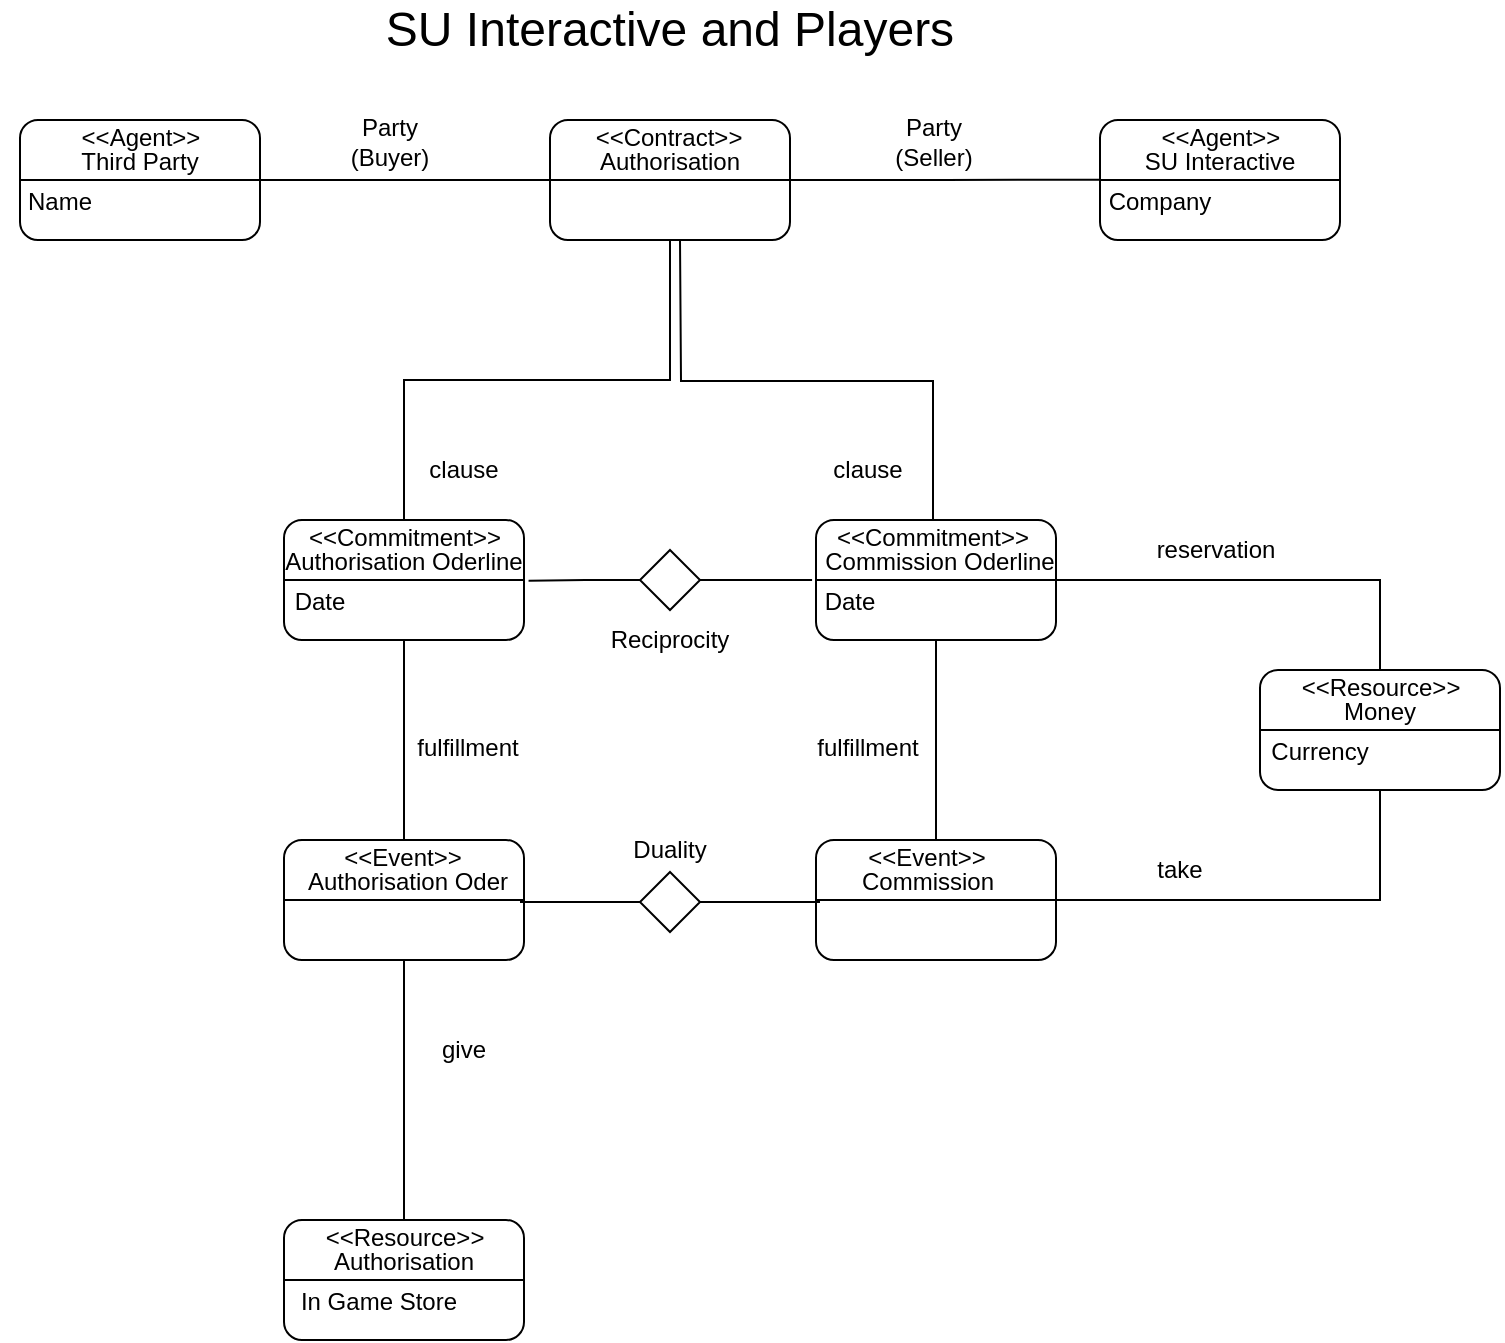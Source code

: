 <mxfile version="15.5.8" type="github"><diagram id="f0gYBg6eV_TWnXE1XEZ3" name="Page-1"><mxGraphModel dx="1422" dy="762" grid="1" gridSize="10" guides="1" tooltips="1" connect="1" arrows="1" fold="1" page="1" pageScale="1" pageWidth="1169" pageHeight="827" math="0" shadow="0"><root><mxCell id="0"/><mxCell id="1" parent="0"/><mxCell id="re59bVa50K-5OiU--Nzr-1" value="&lt;font style=&quot;font-size: 24px&quot;&gt;SU Interactive and Players&lt;/font&gt;" style="text;html=1;strokeColor=none;fillColor=none;align=center;verticalAlign=middle;whiteSpace=wrap;rounded=0;" parent="1" vertex="1"><mxGeometry x="415" y="40" width="340" height="30" as="geometry"/></mxCell><mxCell id="re59bVa50K-5OiU--Nzr-49" style="edgeStyle=orthogonalEdgeStyle;rounded=0;orthogonalLoop=1;jettySize=auto;html=1;exitX=1;exitY=0.5;exitDx=0;exitDy=0;entryX=0;entryY=0.5;entryDx=0;entryDy=0;fontSize=12;endArrow=none;endFill=0;" parent="1" source="re59bVa50K-5OiU--Nzr-2" target="re59bVa50K-5OiU--Nzr-14" edge="1"><mxGeometry relative="1" as="geometry"/></mxCell><mxCell id="re59bVa50K-5OiU--Nzr-2" value="" style="rounded=1;whiteSpace=wrap;html=1;fontSize=24;" parent="1" vertex="1"><mxGeometry x="260" y="100" width="120" height="60" as="geometry"/></mxCell><mxCell id="re59bVa50K-5OiU--Nzr-12" value="" style="endArrow=none;html=1;rounded=0;fontSize=24;exitX=0;exitY=0.5;exitDx=0;exitDy=0;entryX=1;entryY=0.5;entryDx=0;entryDy=0;" parent="1" source="re59bVa50K-5OiU--Nzr-2" target="re59bVa50K-5OiU--Nzr-2" edge="1"><mxGeometry width="50" height="50" relative="1" as="geometry"><mxPoint x="295" y="140" as="sourcePoint"/><mxPoint x="345" y="90" as="targetPoint"/></mxGeometry></mxCell><mxCell id="re59bVa50K-5OiU--Nzr-50" style="edgeStyle=orthogonalEdgeStyle;rounded=0;orthogonalLoop=1;jettySize=auto;html=1;exitX=1;exitY=0.5;exitDx=0;exitDy=0;fontSize=12;endArrow=none;endFill=0;" parent="1" source="re59bVa50K-5OiU--Nzr-14" edge="1"><mxGeometry relative="1" as="geometry"><mxPoint x="800" y="129.862" as="targetPoint"/></mxGeometry></mxCell><mxCell id="re59bVa50K-5OiU--Nzr-51" style="edgeStyle=orthogonalEdgeStyle;rounded=0;orthogonalLoop=1;jettySize=auto;html=1;exitX=0.5;exitY=1;exitDx=0;exitDy=0;fontSize=12;endArrow=none;endFill=0;" parent="1" source="re59bVa50K-5OiU--Nzr-14" target="re59bVa50K-5OiU--Nzr-28" edge="1"><mxGeometry relative="1" as="geometry"/></mxCell><mxCell id="re59bVa50K-5OiU--Nzr-14" value="" style="rounded=1;whiteSpace=wrap;html=1;fontSize=24;" parent="1" vertex="1"><mxGeometry x="525" y="100" width="120" height="60" as="geometry"/></mxCell><mxCell id="re59bVa50K-5OiU--Nzr-15" value="" style="endArrow=none;html=1;rounded=0;fontSize=24;exitX=0;exitY=0.5;exitDx=0;exitDy=0;entryX=1;entryY=0.5;entryDx=0;entryDy=0;" parent="1" source="re59bVa50K-5OiU--Nzr-14" target="re59bVa50K-5OiU--Nzr-14" edge="1"><mxGeometry width="50" height="50" relative="1" as="geometry"><mxPoint x="560" y="140" as="sourcePoint"/><mxPoint x="610" y="90" as="targetPoint"/></mxGeometry></mxCell><mxCell id="re59bVa50K-5OiU--Nzr-16" value="" style="rounded=1;whiteSpace=wrap;html=1;fontSize=24;" parent="1" vertex="1"><mxGeometry x="800" y="100" width="120" height="60" as="geometry"/></mxCell><mxCell id="re59bVa50K-5OiU--Nzr-17" value="" style="endArrow=none;html=1;rounded=0;fontSize=24;exitX=0;exitY=0.5;exitDx=0;exitDy=0;entryX=1;entryY=0.5;entryDx=0;entryDy=0;" parent="1" source="re59bVa50K-5OiU--Nzr-16" target="re59bVa50K-5OiU--Nzr-16" edge="1"><mxGeometry width="50" height="50" relative="1" as="geometry"><mxPoint x="835" y="140" as="sourcePoint"/><mxPoint x="885" y="90" as="targetPoint"/></mxGeometry></mxCell><mxCell id="re59bVa50K-5OiU--Nzr-18" value="&lt;font style=&quot;font-size: 12px&quot;&gt;&amp;lt;&amp;lt;Agent&amp;gt;&amp;gt;&lt;br&gt;&lt;/font&gt;" style="text;html=1;strokeColor=none;fillColor=none;align=center;verticalAlign=middle;whiteSpace=wrap;rounded=0;fontSize=24;" parent="1" vertex="1"><mxGeometry x="287.5" y="100" width="65" height="10" as="geometry"/></mxCell><mxCell id="re59bVa50K-5OiU--Nzr-19" value="Third Party" style="text;html=1;strokeColor=none;fillColor=none;align=center;verticalAlign=middle;whiteSpace=wrap;rounded=0;fontSize=12;" parent="1" vertex="1"><mxGeometry x="285" y="116" width="70" height="10" as="geometry"/></mxCell><mxCell id="re59bVa50K-5OiU--Nzr-20" value="Authorisation" style="text;html=1;strokeColor=none;fillColor=none;align=center;verticalAlign=middle;whiteSpace=wrap;rounded=0;fontSize=12;" parent="1" vertex="1"><mxGeometry x="554.5" y="116" width="60" height="10" as="geometry"/></mxCell><mxCell id="re59bVa50K-5OiU--Nzr-21" value="&lt;font style=&quot;font-size: 12px&quot;&gt;&amp;lt;&amp;lt;Contract&amp;gt;&amp;gt;&lt;br&gt;&lt;/font&gt;" style="text;html=1;strokeColor=none;fillColor=none;align=center;verticalAlign=middle;whiteSpace=wrap;rounded=0;fontSize=24;" parent="1" vertex="1"><mxGeometry x="552" y="100" width="65" height="10" as="geometry"/></mxCell><mxCell id="re59bVa50K-5OiU--Nzr-22" value="SU Interactive" style="text;html=1;strokeColor=none;fillColor=none;align=center;verticalAlign=middle;whiteSpace=wrap;rounded=0;fontSize=12;" parent="1" vertex="1"><mxGeometry x="820" y="116" width="80" height="10" as="geometry"/></mxCell><mxCell id="re59bVa50K-5OiU--Nzr-23" value="&lt;font style=&quot;font-size: 12px&quot;&gt;&amp;lt;&amp;lt;Agent&amp;gt;&amp;gt;&lt;br&gt;&lt;/font&gt;" style="text;html=1;strokeColor=none;fillColor=none;align=center;verticalAlign=middle;whiteSpace=wrap;rounded=0;fontSize=24;" parent="1" vertex="1"><mxGeometry x="827.5" y="100" width="65" height="10" as="geometry"/></mxCell><mxCell id="re59bVa50K-5OiU--Nzr-54" style="edgeStyle=orthogonalEdgeStyle;rounded=0;orthogonalLoop=1;jettySize=auto;html=1;exitX=0.5;exitY=1;exitDx=0;exitDy=0;entryX=0.5;entryY=0;entryDx=0;entryDy=0;fontSize=12;endArrow=none;endFill=0;" parent="1" source="re59bVa50K-5OiU--Nzr-24" target="re59bVa50K-5OiU--Nzr-32" edge="1"><mxGeometry relative="1" as="geometry"/></mxCell><mxCell id="re59bVa50K-5OiU--Nzr-24" value="" style="rounded=1;whiteSpace=wrap;html=1;fontSize=24;" parent="1" vertex="1"><mxGeometry x="392" y="300" width="120" height="60" as="geometry"/></mxCell><mxCell id="re59bVa50K-5OiU--Nzr-25" value="" style="endArrow=none;html=1;rounded=0;fontSize=24;exitX=0;exitY=0.5;exitDx=0;exitDy=0;entryX=1;entryY=0.5;entryDx=0;entryDy=0;" parent="1" source="re59bVa50K-5OiU--Nzr-24" target="re59bVa50K-5OiU--Nzr-24" edge="1"><mxGeometry width="50" height="50" relative="1" as="geometry"><mxPoint x="427" y="340" as="sourcePoint"/><mxPoint x="477" y="290" as="targetPoint"/></mxGeometry></mxCell><mxCell id="re59bVa50K-5OiU--Nzr-55" style="edgeStyle=orthogonalEdgeStyle;rounded=0;orthogonalLoop=1;jettySize=auto;html=1;exitX=0.5;exitY=1;exitDx=0;exitDy=0;entryX=0.5;entryY=0;entryDx=0;entryDy=0;fontSize=12;endArrow=none;endFill=0;" parent="1" source="re59bVa50K-5OiU--Nzr-26" target="re59bVa50K-5OiU--Nzr-34" edge="1"><mxGeometry relative="1" as="geometry"/></mxCell><mxCell id="re59bVa50K-5OiU--Nzr-26" value="" style="rounded=1;whiteSpace=wrap;html=1;fontSize=24;" parent="1" vertex="1"><mxGeometry x="658" y="300" width="120" height="60" as="geometry"/></mxCell><mxCell id="re59bVa50K-5OiU--Nzr-27" value="" style="endArrow=none;html=1;rounded=0;fontSize=24;exitX=0;exitY=0.5;exitDx=0;exitDy=0;entryX=1;entryY=0.5;entryDx=0;entryDy=0;" parent="1" source="re59bVa50K-5OiU--Nzr-26" target="re59bVa50K-5OiU--Nzr-26" edge="1"><mxGeometry width="50" height="50" relative="1" as="geometry"><mxPoint x="692" y="340" as="sourcePoint"/><mxPoint x="742" y="290" as="targetPoint"/></mxGeometry></mxCell><mxCell id="re59bVa50K-5OiU--Nzr-28" value="&lt;font style=&quot;font-size: 12px&quot;&gt;&amp;lt;&amp;lt;Commitment&amp;gt;&amp;gt;&lt;br&gt;&lt;/font&gt;" style="text;html=1;strokeColor=none;fillColor=none;align=center;verticalAlign=middle;whiteSpace=wrap;rounded=0;fontSize=24;" parent="1" vertex="1"><mxGeometry x="419.5" y="300" width="65" height="10" as="geometry"/></mxCell><mxCell id="re59bVa50K-5OiU--Nzr-29" value="Authorisation Oderline" style="text;html=1;strokeColor=none;fillColor=none;align=center;verticalAlign=middle;whiteSpace=wrap;rounded=0;fontSize=12;" parent="1" vertex="1"><mxGeometry x="382" y="316" width="140" height="10" as="geometry"/></mxCell><mxCell id="re59bVa50K-5OiU--Nzr-30" value="Commission Oderline" style="text;html=1;strokeColor=none;fillColor=none;align=center;verticalAlign=middle;whiteSpace=wrap;rounded=0;fontSize=12;" parent="1" vertex="1"><mxGeometry x="660" y="316" width="120" height="10" as="geometry"/></mxCell><mxCell id="re59bVa50K-5OiU--Nzr-52" style="edgeStyle=orthogonalEdgeStyle;rounded=0;orthogonalLoop=1;jettySize=auto;html=1;exitX=0.5;exitY=0;exitDx=0;exitDy=0;fontSize=12;endArrow=none;endFill=0;" parent="1" source="re59bVa50K-5OiU--Nzr-31" edge="1"><mxGeometry relative="1" as="geometry"><mxPoint x="590" y="160" as="targetPoint"/></mxGeometry></mxCell><mxCell id="re59bVa50K-5OiU--Nzr-31" value="&lt;font style=&quot;font-size: 12px&quot;&gt;&amp;lt;&amp;lt;Commitment&amp;gt;&amp;gt;&lt;br&gt;&lt;/font&gt;" style="text;html=1;strokeColor=none;fillColor=none;align=center;verticalAlign=middle;whiteSpace=wrap;rounded=0;fontSize=24;" parent="1" vertex="1"><mxGeometry x="684" y="300" width="65" height="10" as="geometry"/></mxCell><mxCell id="re59bVa50K-5OiU--Nzr-64" style="edgeStyle=orthogonalEdgeStyle;rounded=0;orthogonalLoop=1;jettySize=auto;html=1;exitX=0.5;exitY=1;exitDx=0;exitDy=0;entryX=0.5;entryY=0;entryDx=0;entryDy=0;fontSize=12;endArrow=none;endFill=0;" parent="1" source="re59bVa50K-5OiU--Nzr-32" target="re59bVa50K-5OiU--Nzr-63" edge="1"><mxGeometry relative="1" as="geometry"/></mxCell><mxCell id="re59bVa50K-5OiU--Nzr-32" value="" style="rounded=1;whiteSpace=wrap;html=1;fontSize=24;" parent="1" vertex="1"><mxGeometry x="392" y="460" width="120" height="60" as="geometry"/></mxCell><mxCell id="re59bVa50K-5OiU--Nzr-33" value="" style="endArrow=none;html=1;rounded=0;fontSize=24;exitX=0;exitY=0.5;exitDx=0;exitDy=0;entryX=1;entryY=0.5;entryDx=0;entryDy=0;" parent="1" source="re59bVa50K-5OiU--Nzr-32" target="re59bVa50K-5OiU--Nzr-32" edge="1"><mxGeometry width="50" height="50" relative="1" as="geometry"><mxPoint x="426" y="500" as="sourcePoint"/><mxPoint x="476" y="450" as="targetPoint"/></mxGeometry></mxCell><mxCell id="re59bVa50K-5OiU--Nzr-65" style="edgeStyle=orthogonalEdgeStyle;rounded=0;orthogonalLoop=1;jettySize=auto;html=1;exitX=1;exitY=0.5;exitDx=0;exitDy=0;entryX=0.5;entryY=1;entryDx=0;entryDy=0;fontSize=12;endArrow=none;endFill=0;" parent="1" source="re59bVa50K-5OiU--Nzr-34" target="re59bVa50K-5OiU--Nzr-56" edge="1"><mxGeometry relative="1" as="geometry"/></mxCell><mxCell id="re59bVa50K-5OiU--Nzr-34" value="" style="rounded=1;whiteSpace=wrap;html=1;fontSize=24;" parent="1" vertex="1"><mxGeometry x="658" y="460" width="120" height="60" as="geometry"/></mxCell><mxCell id="re59bVa50K-5OiU--Nzr-35" value="" style="endArrow=none;html=1;rounded=0;fontSize=24;exitX=0;exitY=0.5;exitDx=0;exitDy=0;entryX=1;entryY=0.5;entryDx=0;entryDy=0;" parent="1" source="re59bVa50K-5OiU--Nzr-34" target="re59bVa50K-5OiU--Nzr-34" edge="1"><mxGeometry width="50" height="50" relative="1" as="geometry"><mxPoint x="689" y="500" as="sourcePoint"/><mxPoint x="739" y="450" as="targetPoint"/></mxGeometry></mxCell><mxCell id="re59bVa50K-5OiU--Nzr-36" value="&lt;font style=&quot;font-size: 12px&quot;&gt;&amp;lt;&amp;lt;Event&amp;gt;&amp;gt;&lt;br&gt;&lt;/font&gt;" style="text;html=1;strokeColor=none;fillColor=none;align=center;verticalAlign=middle;whiteSpace=wrap;rounded=0;fontSize=24;" parent="1" vertex="1"><mxGeometry x="418.5" y="460" width="65" height="10" as="geometry"/></mxCell><mxCell id="re59bVa50K-5OiU--Nzr-37" value="Authorisation Oder" style="text;html=1;strokeColor=none;fillColor=none;align=center;verticalAlign=middle;whiteSpace=wrap;rounded=0;fontSize=12;" parent="1" vertex="1"><mxGeometry x="399" y="476" width="110" height="10" as="geometry"/></mxCell><mxCell id="re59bVa50K-5OiU--Nzr-38" value="Commission" style="text;html=1;strokeColor=none;fillColor=none;align=center;verticalAlign=middle;whiteSpace=wrap;rounded=0;fontSize=12;" parent="1" vertex="1"><mxGeometry x="653.5" y="476" width="120" height="10" as="geometry"/></mxCell><mxCell id="re59bVa50K-5OiU--Nzr-39" value="&lt;font style=&quot;font-size: 12px&quot;&gt;&amp;lt;&amp;lt;Event&amp;gt;&amp;gt;&lt;br&gt;&lt;/font&gt;" style="text;html=1;strokeColor=none;fillColor=none;align=center;verticalAlign=middle;whiteSpace=wrap;rounded=0;fontSize=24;" parent="1" vertex="1"><mxGeometry x="681" y="460" width="65" height="10" as="geometry"/></mxCell><mxCell id="re59bVa50K-5OiU--Nzr-45" style="edgeStyle=orthogonalEdgeStyle;rounded=0;orthogonalLoop=1;jettySize=auto;html=1;exitX=1;exitY=0.5;exitDx=0;exitDy=0;fontSize=12;endArrow=none;endFill=0;" parent="1" source="re59bVa50K-5OiU--Nzr-40" edge="1"><mxGeometry relative="1" as="geometry"><mxPoint x="660" y="491" as="targetPoint"/></mxGeometry></mxCell><mxCell id="re59bVa50K-5OiU--Nzr-46" style="edgeStyle=orthogonalEdgeStyle;rounded=0;orthogonalLoop=1;jettySize=auto;html=1;exitX=0;exitY=0.5;exitDx=0;exitDy=0;fontSize=12;endArrow=none;endFill=0;" parent="1" source="re59bVa50K-5OiU--Nzr-40" edge="1"><mxGeometry relative="1" as="geometry"><mxPoint x="510" y="491" as="targetPoint"/></mxGeometry></mxCell><mxCell id="re59bVa50K-5OiU--Nzr-40" value="" style="rhombus;whiteSpace=wrap;html=1;fontSize=12;" parent="1" vertex="1"><mxGeometry x="570" y="476" width="30" height="30" as="geometry"/></mxCell><mxCell id="re59bVa50K-5OiU--Nzr-43" style="edgeStyle=orthogonalEdgeStyle;rounded=0;orthogonalLoop=1;jettySize=auto;html=1;exitX=0;exitY=0.5;exitDx=0;exitDy=0;entryX=1.019;entryY=0.422;entryDx=0;entryDy=0;entryPerimeter=0;fontSize=12;endArrow=none;endFill=0;" parent="1" source="re59bVa50K-5OiU--Nzr-41" edge="1"><mxGeometry relative="1" as="geometry"><mxPoint x="514.28" y="330.32" as="targetPoint"/></mxGeometry></mxCell><mxCell id="re59bVa50K-5OiU--Nzr-44" style="edgeStyle=orthogonalEdgeStyle;rounded=0;orthogonalLoop=1;jettySize=auto;html=1;exitX=1;exitY=0.5;exitDx=0;exitDy=0;entryX=-0.008;entryY=0.417;entryDx=0;entryDy=0;entryPerimeter=0;fontSize=12;endArrow=none;endFill=0;" parent="1" source="re59bVa50K-5OiU--Nzr-41" edge="1"><mxGeometry relative="1" as="geometry"><mxPoint x="656.04" y="330.02" as="targetPoint"/></mxGeometry></mxCell><mxCell id="re59bVa50K-5OiU--Nzr-41" value="" style="rhombus;whiteSpace=wrap;html=1;fontSize=12;" parent="1" vertex="1"><mxGeometry x="570" y="315" width="30" height="30" as="geometry"/></mxCell><mxCell id="re59bVa50K-5OiU--Nzr-47" value="Duality" style="text;html=1;strokeColor=none;fillColor=none;align=center;verticalAlign=middle;whiteSpace=wrap;rounded=0;fontSize=12;" parent="1" vertex="1"><mxGeometry x="555" y="450" width="60" height="30" as="geometry"/></mxCell><mxCell id="re59bVa50K-5OiU--Nzr-48" value="Reciprocity" style="text;html=1;strokeColor=none;fillColor=none;align=center;verticalAlign=middle;whiteSpace=wrap;rounded=0;fontSize=12;" parent="1" vertex="1"><mxGeometry x="555" y="345" width="60" height="30" as="geometry"/></mxCell><mxCell id="re59bVa50K-5OiU--Nzr-56" value="" style="rounded=1;whiteSpace=wrap;html=1;fontSize=24;" parent="1" vertex="1"><mxGeometry x="880" y="375" width="120" height="60" as="geometry"/></mxCell><mxCell id="re59bVa50K-5OiU--Nzr-57" value="" style="endArrow=none;html=1;rounded=0;fontSize=24;exitX=0;exitY=0.5;exitDx=0;exitDy=0;entryX=1;entryY=0.5;entryDx=0;entryDy=0;" parent="1" source="re59bVa50K-5OiU--Nzr-56" target="re59bVa50K-5OiU--Nzr-56" edge="1"><mxGeometry width="50" height="50" relative="1" as="geometry"><mxPoint x="915" y="415" as="sourcePoint"/><mxPoint x="965" y="365" as="targetPoint"/></mxGeometry></mxCell><mxCell id="re59bVa50K-5OiU--Nzr-58" value="Money" style="text;html=1;strokeColor=none;fillColor=none;align=center;verticalAlign=middle;whiteSpace=wrap;rounded=0;fontSize=12;" parent="1" vertex="1"><mxGeometry x="900" y="391" width="80" height="10" as="geometry"/></mxCell><mxCell id="re59bVa50K-5OiU--Nzr-66" style="edgeStyle=orthogonalEdgeStyle;rounded=0;orthogonalLoop=1;jettySize=auto;html=1;exitX=0.5;exitY=0;exitDx=0;exitDy=0;entryX=1;entryY=0.5;entryDx=0;entryDy=0;fontSize=12;endArrow=none;endFill=0;" parent="1" source="re59bVa50K-5OiU--Nzr-59" target="re59bVa50K-5OiU--Nzr-26" edge="1"><mxGeometry relative="1" as="geometry"/></mxCell><mxCell id="re59bVa50K-5OiU--Nzr-59" value="&lt;font style=&quot;font-size: 12px&quot;&gt;&amp;lt;&amp;lt;Resource&amp;gt;&amp;gt;&lt;br&gt;&lt;/font&gt;" style="text;html=1;strokeColor=none;fillColor=none;align=center;verticalAlign=middle;whiteSpace=wrap;rounded=0;fontSize=24;" parent="1" vertex="1"><mxGeometry x="907.5" y="375" width="65" height="10" as="geometry"/></mxCell><mxCell id="re59bVa50K-5OiU--Nzr-60" value="" style="rounded=1;whiteSpace=wrap;html=1;fontSize=24;" parent="1" vertex="1"><mxGeometry x="392" y="650" width="120" height="60" as="geometry"/></mxCell><mxCell id="re59bVa50K-5OiU--Nzr-61" value="" style="endArrow=none;html=1;rounded=0;fontSize=24;exitX=0;exitY=0.5;exitDx=0;exitDy=0;entryX=1;entryY=0.5;entryDx=0;entryDy=0;" parent="1" source="re59bVa50K-5OiU--Nzr-60" target="re59bVa50K-5OiU--Nzr-60" edge="1"><mxGeometry width="50" height="50" relative="1" as="geometry"><mxPoint x="427" y="690" as="sourcePoint"/><mxPoint x="477" y="640" as="targetPoint"/></mxGeometry></mxCell><mxCell id="re59bVa50K-5OiU--Nzr-62" value="Authorisation" style="text;html=1;strokeColor=none;fillColor=none;align=center;verticalAlign=middle;whiteSpace=wrap;rounded=0;fontSize=12;" parent="1" vertex="1"><mxGeometry x="412" y="666" width="80" height="10" as="geometry"/></mxCell><mxCell id="re59bVa50K-5OiU--Nzr-63" value="&lt;font style=&quot;font-size: 12px&quot;&gt;&amp;lt;&amp;lt;Resource&amp;gt;&amp;gt;&lt;br&gt;&lt;/font&gt;" style="text;html=1;strokeColor=none;fillColor=none;align=center;verticalAlign=middle;whiteSpace=wrap;rounded=0;fontSize=24;" parent="1" vertex="1"><mxGeometry x="419.5" y="650" width="65" height="10" as="geometry"/></mxCell><mxCell id="re59bVa50K-5OiU--Nzr-110" value="Name" style="text;html=1;strokeColor=none;fillColor=none;align=center;verticalAlign=middle;whiteSpace=wrap;rounded=0;fontSize=12;" parent="1" vertex="1"><mxGeometry x="250" y="126" width="60" height="30" as="geometry"/></mxCell><mxCell id="re59bVa50K-5OiU--Nzr-112" value="Party&lt;br&gt;(Buyer)" style="text;html=1;strokeColor=none;fillColor=none;align=center;verticalAlign=middle;whiteSpace=wrap;rounded=0;fontSize=12;" parent="1" vertex="1"><mxGeometry x="415" y="96" width="60" height="30" as="geometry"/></mxCell><mxCell id="re59bVa50K-5OiU--Nzr-113" value="Party&lt;br&gt;(Seller)" style="text;html=1;strokeColor=none;fillColor=none;align=center;verticalAlign=middle;whiteSpace=wrap;rounded=0;fontSize=12;" parent="1" vertex="1"><mxGeometry x="686.5" y="96" width="60" height="30" as="geometry"/></mxCell><mxCell id="re59bVa50K-5OiU--Nzr-114" value="Company" style="text;html=1;strokeColor=none;fillColor=none;align=center;verticalAlign=middle;whiteSpace=wrap;rounded=0;fontSize=12;" parent="1" vertex="1"><mxGeometry x="800" y="126" width="60" height="30" as="geometry"/></mxCell><mxCell id="re59bVa50K-5OiU--Nzr-115" value="Date" style="text;html=1;strokeColor=none;fillColor=none;align=center;verticalAlign=middle;whiteSpace=wrap;rounded=0;fontSize=12;" parent="1" vertex="1"><mxGeometry x="380" y="326" width="60" height="30" as="geometry"/></mxCell><mxCell id="re59bVa50K-5OiU--Nzr-116" value="Date" style="text;html=1;strokeColor=none;fillColor=none;align=center;verticalAlign=middle;whiteSpace=wrap;rounded=0;fontSize=12;" parent="1" vertex="1"><mxGeometry x="645" y="326" width="60" height="30" as="geometry"/></mxCell><mxCell id="re59bVa50K-5OiU--Nzr-117" value="Currency" style="text;html=1;strokeColor=none;fillColor=none;align=center;verticalAlign=middle;whiteSpace=wrap;rounded=0;fontSize=12;" parent="1" vertex="1"><mxGeometry x="880" y="401" width="60" height="30" as="geometry"/></mxCell><mxCell id="re59bVa50K-5OiU--Nzr-119" value="In Game Store" style="text;html=1;strokeColor=none;fillColor=none;align=center;verticalAlign=middle;whiteSpace=wrap;rounded=0;fontSize=12;" parent="1" vertex="1"><mxGeometry x="399" y="676" width="81" height="30" as="geometry"/></mxCell><mxCell id="re59bVa50K-5OiU--Nzr-123" value="clause" style="text;html=1;strokeColor=none;fillColor=none;align=center;verticalAlign=middle;whiteSpace=wrap;rounded=0;fontSize=12;" parent="1" vertex="1"><mxGeometry x="452" y="260" width="60" height="30" as="geometry"/></mxCell><mxCell id="re59bVa50K-5OiU--Nzr-124" value="clause" style="text;html=1;strokeColor=none;fillColor=none;align=center;verticalAlign=middle;whiteSpace=wrap;rounded=0;fontSize=12;" parent="1" vertex="1"><mxGeometry x="653.5" y="260" width="60" height="30" as="geometry"/></mxCell><mxCell id="re59bVa50K-5OiU--Nzr-125" value="fulfillment" style="text;html=1;strokeColor=none;fillColor=none;align=center;verticalAlign=middle;whiteSpace=wrap;rounded=0;fontSize=12;" parent="1" vertex="1"><mxGeometry x="653.5" y="399" width="60" height="30" as="geometry"/></mxCell><mxCell id="re59bVa50K-5OiU--Nzr-126" value="fulfillment" style="text;html=1;strokeColor=none;fillColor=none;align=center;verticalAlign=middle;whiteSpace=wrap;rounded=0;fontSize=12;" parent="1" vertex="1"><mxGeometry x="454" y="399" width="60" height="30" as="geometry"/></mxCell><mxCell id="re59bVa50K-5OiU--Nzr-127" value="reservation" style="text;html=1;strokeColor=none;fillColor=none;align=center;verticalAlign=middle;whiteSpace=wrap;rounded=0;fontSize=12;" parent="1" vertex="1"><mxGeometry x="827.5" y="300" width="60" height="30" as="geometry"/></mxCell><mxCell id="re59bVa50K-5OiU--Nzr-128" value="take" style="text;html=1;strokeColor=none;fillColor=none;align=center;verticalAlign=middle;whiteSpace=wrap;rounded=0;fontSize=12;" parent="1" vertex="1"><mxGeometry x="810" y="460" width="60" height="30" as="geometry"/></mxCell><mxCell id="re59bVa50K-5OiU--Nzr-132" value="give" style="text;html=1;strokeColor=none;fillColor=none;align=center;verticalAlign=middle;whiteSpace=wrap;rounded=0;fontSize=12;" parent="1" vertex="1"><mxGeometry x="452" y="550" width="60" height="30" as="geometry"/></mxCell></root></mxGraphModel></diagram></mxfile>